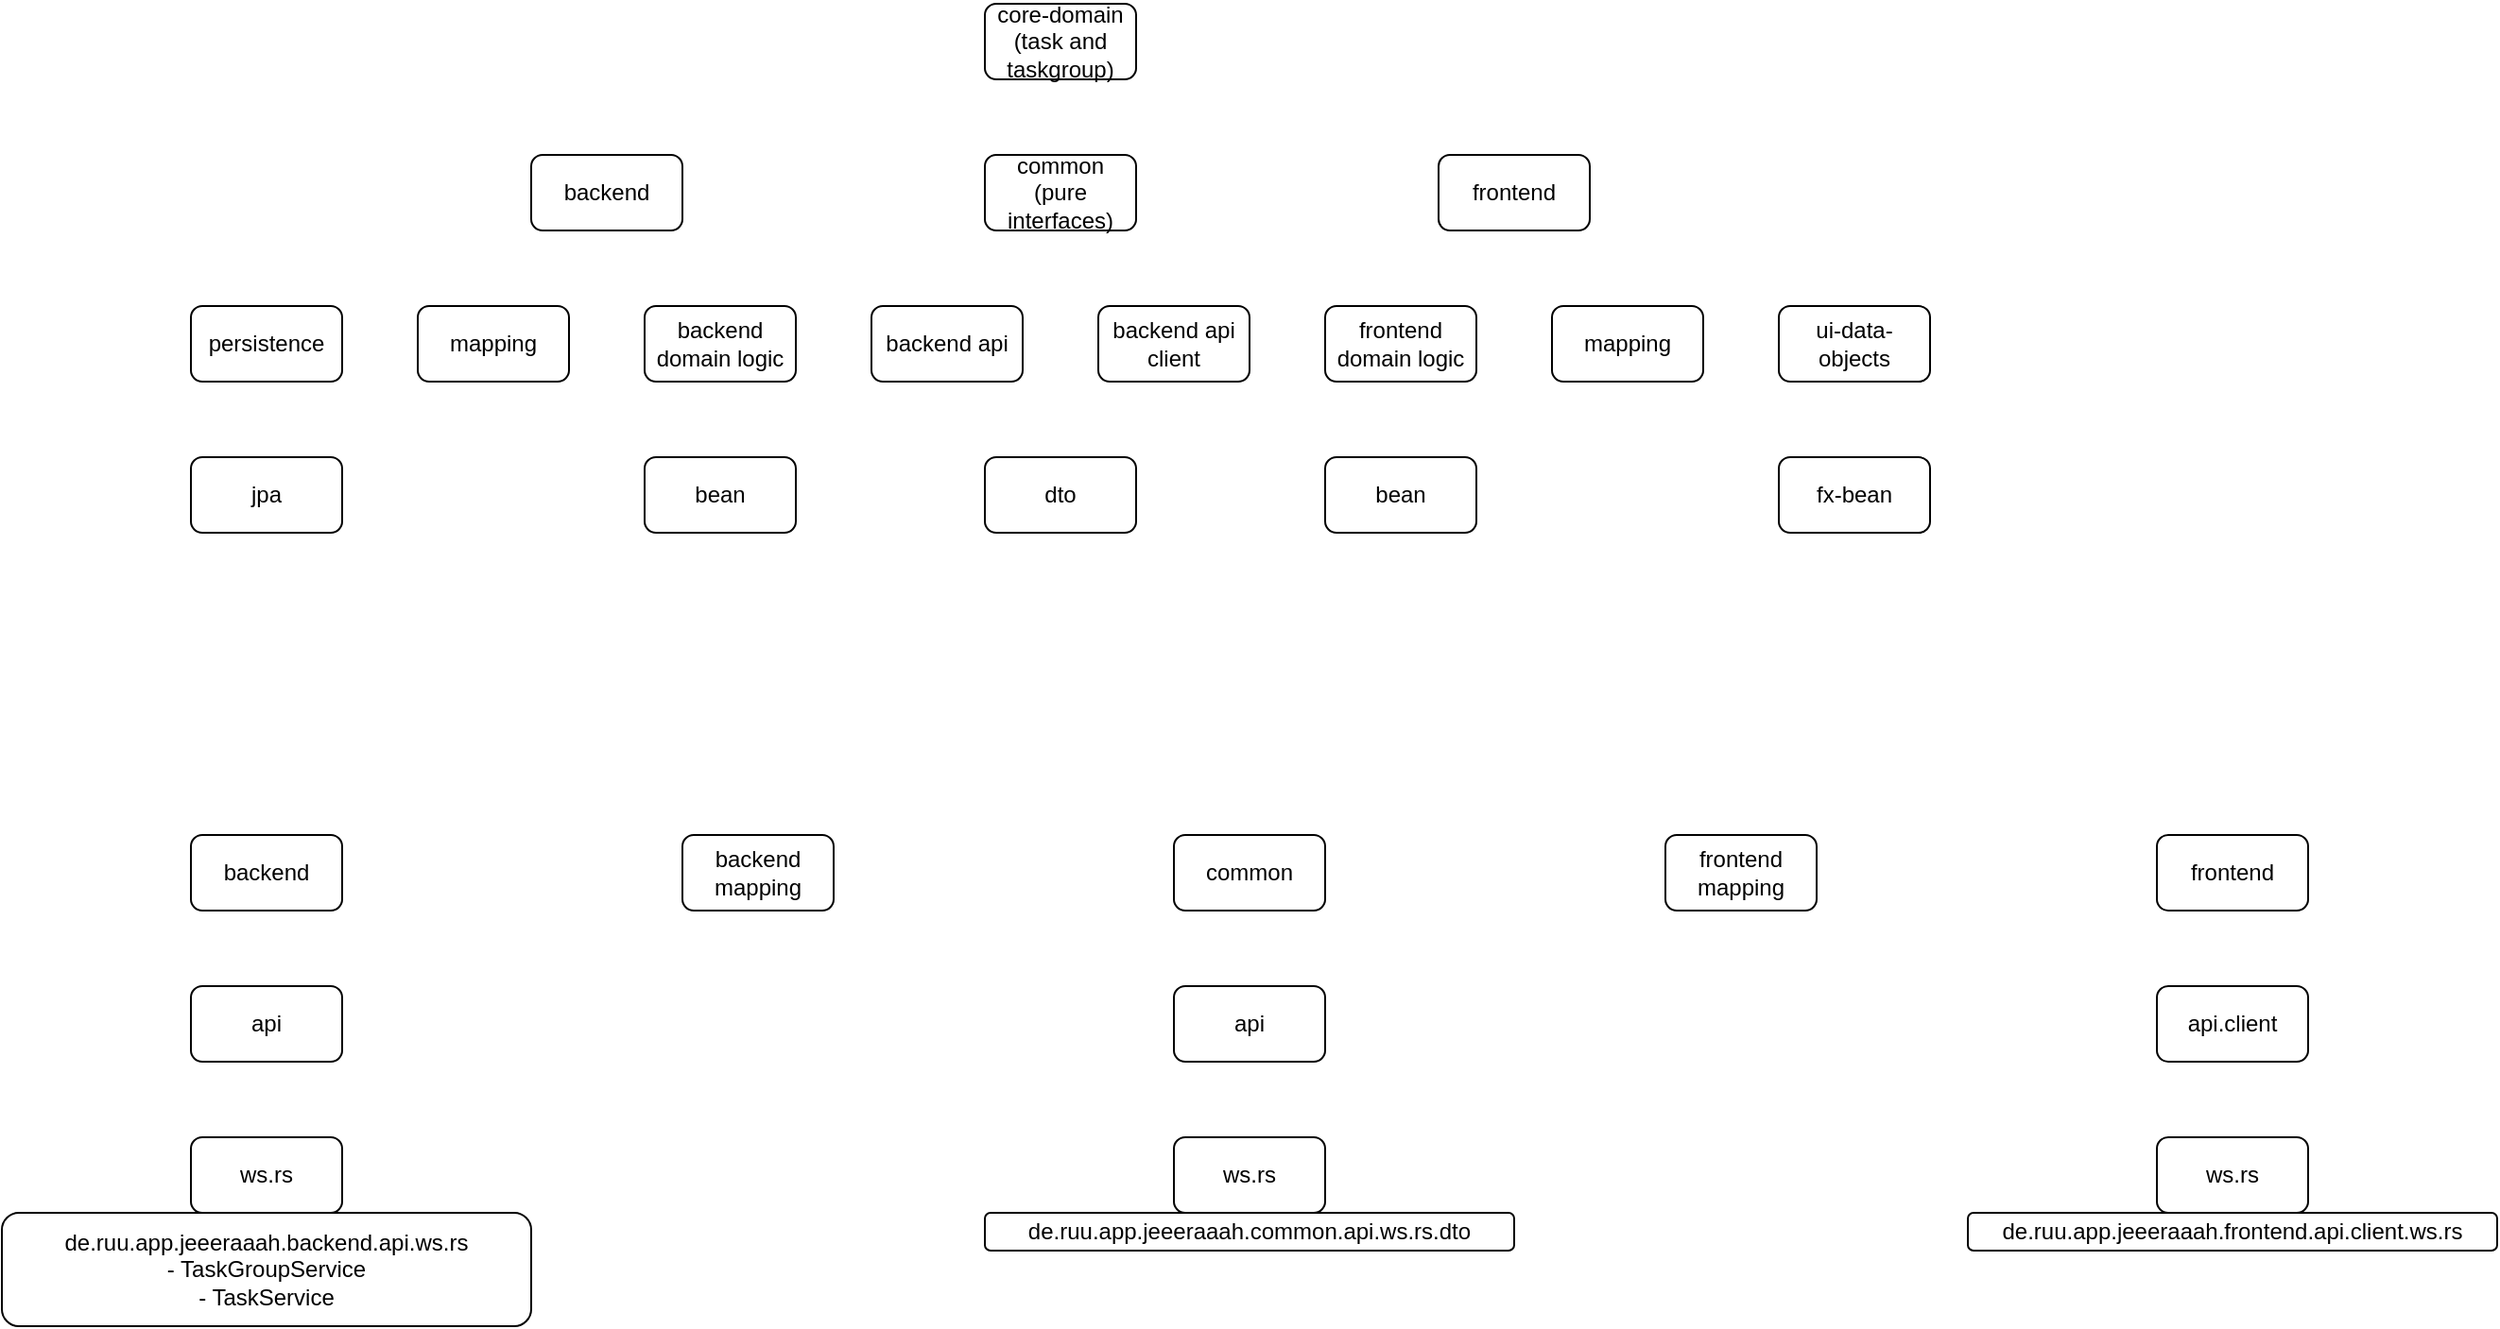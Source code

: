 <mxfile version="28.2.0">
  <diagram name="Seite-1" id="vQnO31Ekt6bPOEX6uveC">
    <mxGraphModel dx="1418" dy="786" grid="1" gridSize="10" guides="1" tooltips="1" connect="1" arrows="1" fold="1" page="1" pageScale="1" pageWidth="827" pageHeight="1169" math="0" shadow="0">
      <root>
        <mxCell id="0" />
        <mxCell id="1" parent="0" />
        <mxCell id="YNu2ekGI7bvU_-hTuYWt-1" value="core-domain&lt;div&gt;(task and taskgroup)&lt;/div&gt;" style="rounded=1;whiteSpace=wrap;html=1;" parent="1" vertex="1">
          <mxGeometry x="540" y="120" width="80" height="40" as="geometry" />
        </mxCell>
        <mxCell id="YNu2ekGI7bvU_-hTuYWt-2" value="backend" style="rounded=1;whiteSpace=wrap;html=1;" parent="1" vertex="1">
          <mxGeometry x="300" y="200" width="80" height="40" as="geometry" />
        </mxCell>
        <mxCell id="YNu2ekGI7bvU_-hTuYWt-3" value="mapping" style="rounded=1;whiteSpace=wrap;html=1;" parent="1" vertex="1">
          <mxGeometry x="240" y="280" width="80" height="40" as="geometry" />
        </mxCell>
        <mxCell id="YNu2ekGI7bvU_-hTuYWt-4" value="backend domain logic" style="rounded=1;whiteSpace=wrap;html=1;" parent="1" vertex="1">
          <mxGeometry x="360" y="280" width="80" height="40" as="geometry" />
        </mxCell>
        <mxCell id="YNu2ekGI7bvU_-hTuYWt-5" value="persistence" style="rounded=1;whiteSpace=wrap;html=1;" parent="1" vertex="1">
          <mxGeometry x="120" y="280" width="80" height="40" as="geometry" />
        </mxCell>
        <mxCell id="YNu2ekGI7bvU_-hTuYWt-6" value="frontend" style="rounded=1;whiteSpace=wrap;html=1;" parent="1" vertex="1">
          <mxGeometry x="780" y="200" width="80" height="40" as="geometry" />
        </mxCell>
        <mxCell id="FsyvxCFo4noONvDl2QiU-1" value="backend api client" style="rounded=1;whiteSpace=wrap;html=1;" parent="1" vertex="1">
          <mxGeometry x="600" y="280" width="80" height="40" as="geometry" />
        </mxCell>
        <mxCell id="FsyvxCFo4noONvDl2QiU-2" value="frontend domain logic" style="rounded=1;whiteSpace=wrap;html=1;" parent="1" vertex="1">
          <mxGeometry x="720" y="280" width="80" height="40" as="geometry" />
        </mxCell>
        <mxCell id="FsyvxCFo4noONvDl2QiU-3" value="mapping" style="rounded=1;whiteSpace=wrap;html=1;" parent="1" vertex="1">
          <mxGeometry x="840" y="280" width="80" height="40" as="geometry" />
        </mxCell>
        <mxCell id="FsyvxCFo4noONvDl2QiU-4" value="ui-data-objects" style="rounded=1;whiteSpace=wrap;html=1;" parent="1" vertex="1">
          <mxGeometry x="960" y="280" width="80" height="40" as="geometry" />
        </mxCell>
        <mxCell id="FsyvxCFo4noONvDl2QiU-5" value="backend api" style="rounded=1;whiteSpace=wrap;html=1;" parent="1" vertex="1">
          <mxGeometry x="480" y="280" width="80" height="40" as="geometry" />
        </mxCell>
        <mxCell id="FsyvxCFo4noONvDl2QiU-6" value="jpa" style="rounded=1;whiteSpace=wrap;html=1;" parent="1" vertex="1">
          <mxGeometry x="120" y="360" width="80" height="40" as="geometry" />
        </mxCell>
        <mxCell id="FsyvxCFo4noONvDl2QiU-7" value="bean" style="rounded=1;whiteSpace=wrap;html=1;" parent="1" vertex="1">
          <mxGeometry x="360" y="360" width="80" height="40" as="geometry" />
        </mxCell>
        <mxCell id="FsyvxCFo4noONvDl2QiU-8" value="dto" style="rounded=1;whiteSpace=wrap;html=1;" parent="1" vertex="1">
          <mxGeometry x="540" y="360" width="80" height="40" as="geometry" />
        </mxCell>
        <mxCell id="FsyvxCFo4noONvDl2QiU-9" value="bean" style="rounded=1;whiteSpace=wrap;html=1;" parent="1" vertex="1">
          <mxGeometry x="720" y="360" width="80" height="40" as="geometry" />
        </mxCell>
        <mxCell id="FsyvxCFo4noONvDl2QiU-10" value="fx-bean" style="rounded=1;whiteSpace=wrap;html=1;" parent="1" vertex="1">
          <mxGeometry x="960" y="360" width="80" height="40" as="geometry" />
        </mxCell>
        <mxCell id="ctHnA7aCoYOxyrbDKJxm-1" value="common&lt;div&gt;(pure interfaces)&lt;/div&gt;" style="rounded=1;whiteSpace=wrap;html=1;" parent="1" vertex="1">
          <mxGeometry x="540" y="200" width="80" height="40" as="geometry" />
        </mxCell>
        <mxCell id="ctHnA7aCoYOxyrbDKJxm-2" value="backend" style="rounded=1;whiteSpace=wrap;html=1;" parent="1" vertex="1">
          <mxGeometry x="120" y="560" width="80" height="40" as="geometry" />
        </mxCell>
        <mxCell id="ctHnA7aCoYOxyrbDKJxm-3" value="api" style="rounded=1;whiteSpace=wrap;html=1;" parent="1" vertex="1">
          <mxGeometry x="120" y="640" width="80" height="40" as="geometry" />
        </mxCell>
        <mxCell id="ctHnA7aCoYOxyrbDKJxm-4" value="ws.rs" style="rounded=1;whiteSpace=wrap;html=1;" parent="1" vertex="1">
          <mxGeometry x="120" y="720" width="80" height="40" as="geometry" />
        </mxCell>
        <mxCell id="ctHnA7aCoYOxyrbDKJxm-5" value="frontend" style="rounded=1;whiteSpace=wrap;html=1;" parent="1" vertex="1">
          <mxGeometry x="1160" y="560" width="80" height="40" as="geometry" />
        </mxCell>
        <mxCell id="ctHnA7aCoYOxyrbDKJxm-6" value="api.client" style="rounded=1;whiteSpace=wrap;html=1;" parent="1" vertex="1">
          <mxGeometry x="1160" y="640" width="80" height="40" as="geometry" />
        </mxCell>
        <mxCell id="ctHnA7aCoYOxyrbDKJxm-7" value="ws.rs" style="rounded=1;whiteSpace=wrap;html=1;" parent="1" vertex="1">
          <mxGeometry x="1160" y="720" width="80" height="40" as="geometry" />
        </mxCell>
        <mxCell id="ctHnA7aCoYOxyrbDKJxm-8" value="common" style="rounded=1;whiteSpace=wrap;html=1;" parent="1" vertex="1">
          <mxGeometry x="640" y="560" width="80" height="40" as="geometry" />
        </mxCell>
        <mxCell id="ctHnA7aCoYOxyrbDKJxm-9" value="api" style="rounded=1;whiteSpace=wrap;html=1;" parent="1" vertex="1">
          <mxGeometry x="640" y="640" width="80" height="40" as="geometry" />
        </mxCell>
        <mxCell id="ctHnA7aCoYOxyrbDKJxm-10" value="ws.rs" style="rounded=1;whiteSpace=wrap;html=1;" parent="1" vertex="1">
          <mxGeometry x="640" y="720" width="80" height="40" as="geometry" />
        </mxCell>
        <mxCell id="ctHnA7aCoYOxyrbDKJxm-11" value="de.ruu.app.jeeeraaah.common.api.ws.rs.dto" style="rounded=1;whiteSpace=wrap;html=1;" parent="1" vertex="1">
          <mxGeometry x="540" y="760" width="280" height="20" as="geometry" />
        </mxCell>
        <mxCell id="ctHnA7aCoYOxyrbDKJxm-12" value="de.ruu.app.jeeeraaah.frontend.api.client.ws.rs" style="rounded=1;whiteSpace=wrap;html=1;" parent="1" vertex="1">
          <mxGeometry x="1060" y="760" width="280" height="20" as="geometry" />
        </mxCell>
        <mxCell id="wta64vAaMNE9IC4yqiWH-1" value="de.ruu.app.jeeeraaah.backend.api.ws.rs&lt;div&gt;- TaskGroupService&lt;/div&gt;&lt;div&gt;- TaskService&lt;/div&gt;" style="rounded=1;whiteSpace=wrap;html=1;" vertex="1" parent="1">
          <mxGeometry x="20" y="760" width="280" height="60" as="geometry" />
        </mxCell>
        <mxCell id="wta64vAaMNE9IC4yqiWH-2" value="backend&lt;br&gt;mapping" style="rounded=1;whiteSpace=wrap;html=1;" vertex="1" parent="1">
          <mxGeometry x="380" y="560" width="80" height="40" as="geometry" />
        </mxCell>
        <mxCell id="wta64vAaMNE9IC4yqiWH-3" value="frontend&lt;br&gt;mapping" style="rounded=1;whiteSpace=wrap;html=1;" vertex="1" parent="1">
          <mxGeometry x="900" y="560" width="80" height="40" as="geometry" />
        </mxCell>
      </root>
    </mxGraphModel>
  </diagram>
</mxfile>
